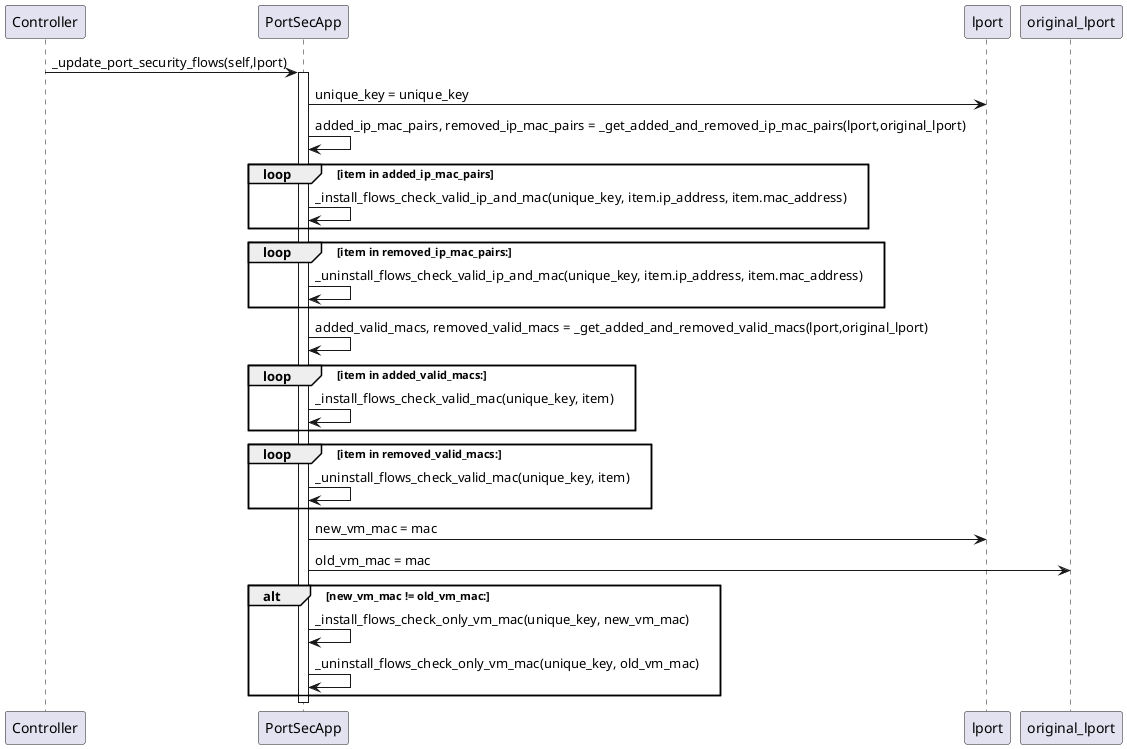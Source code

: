 @startuml  updated port security flows
Controller->PortSecApp:_update_port_security_flows(self,lport)
activate PortSecApp
PortSecApp->lport:unique_key = unique_key

' # update ip and mac check flows
PortSecApp->PortSecApp:added_ip_mac_pairs, removed_ip_mac_pairs = _get_added_and_removed_ip_mac_pairs(lport,original_lport)
loop item in added_ip_mac_pairs
    PortSecApp->PortSecApp:_install_flows_check_valid_ip_and_mac(unique_key, item.ip_address, item.mac_address)
end
loop item in removed_ip_mac_pairs:
    PortSecApp->PortSecApp:_uninstall_flows_check_valid_ip_and_mac(unique_key, item.ip_address, item.mac_address)
end
' # update vm mac and allowed address pairs mac check flows
PortSecApp->PortSecApp:added_valid_macs, removed_valid_macs = _get_added_and_removed_valid_macs(lport,original_lport)
loop item in added_valid_macs:
    PortSecApp->PortSecApp:_install_flows_check_valid_mac(unique_key, item)
end
loop item in removed_valid_macs:
    PortSecApp->PortSecApp:_uninstall_flows_check_valid_mac(unique_key, item)
end
' # update only vm mac check flows
PortSecApp->lport:new_vm_mac = mac
PortSecApp->original_lport:old_vm_mac = mac
alt new_vm_mac != old_vm_mac:
    PortSecApp->PortSecApp:_install_flows_check_only_vm_mac(unique_key, new_vm_mac)
    PortSecApp->PortSecApp:_uninstall_flows_check_only_vm_mac(unique_key, old_vm_mac)
end
deactivate
@enduml